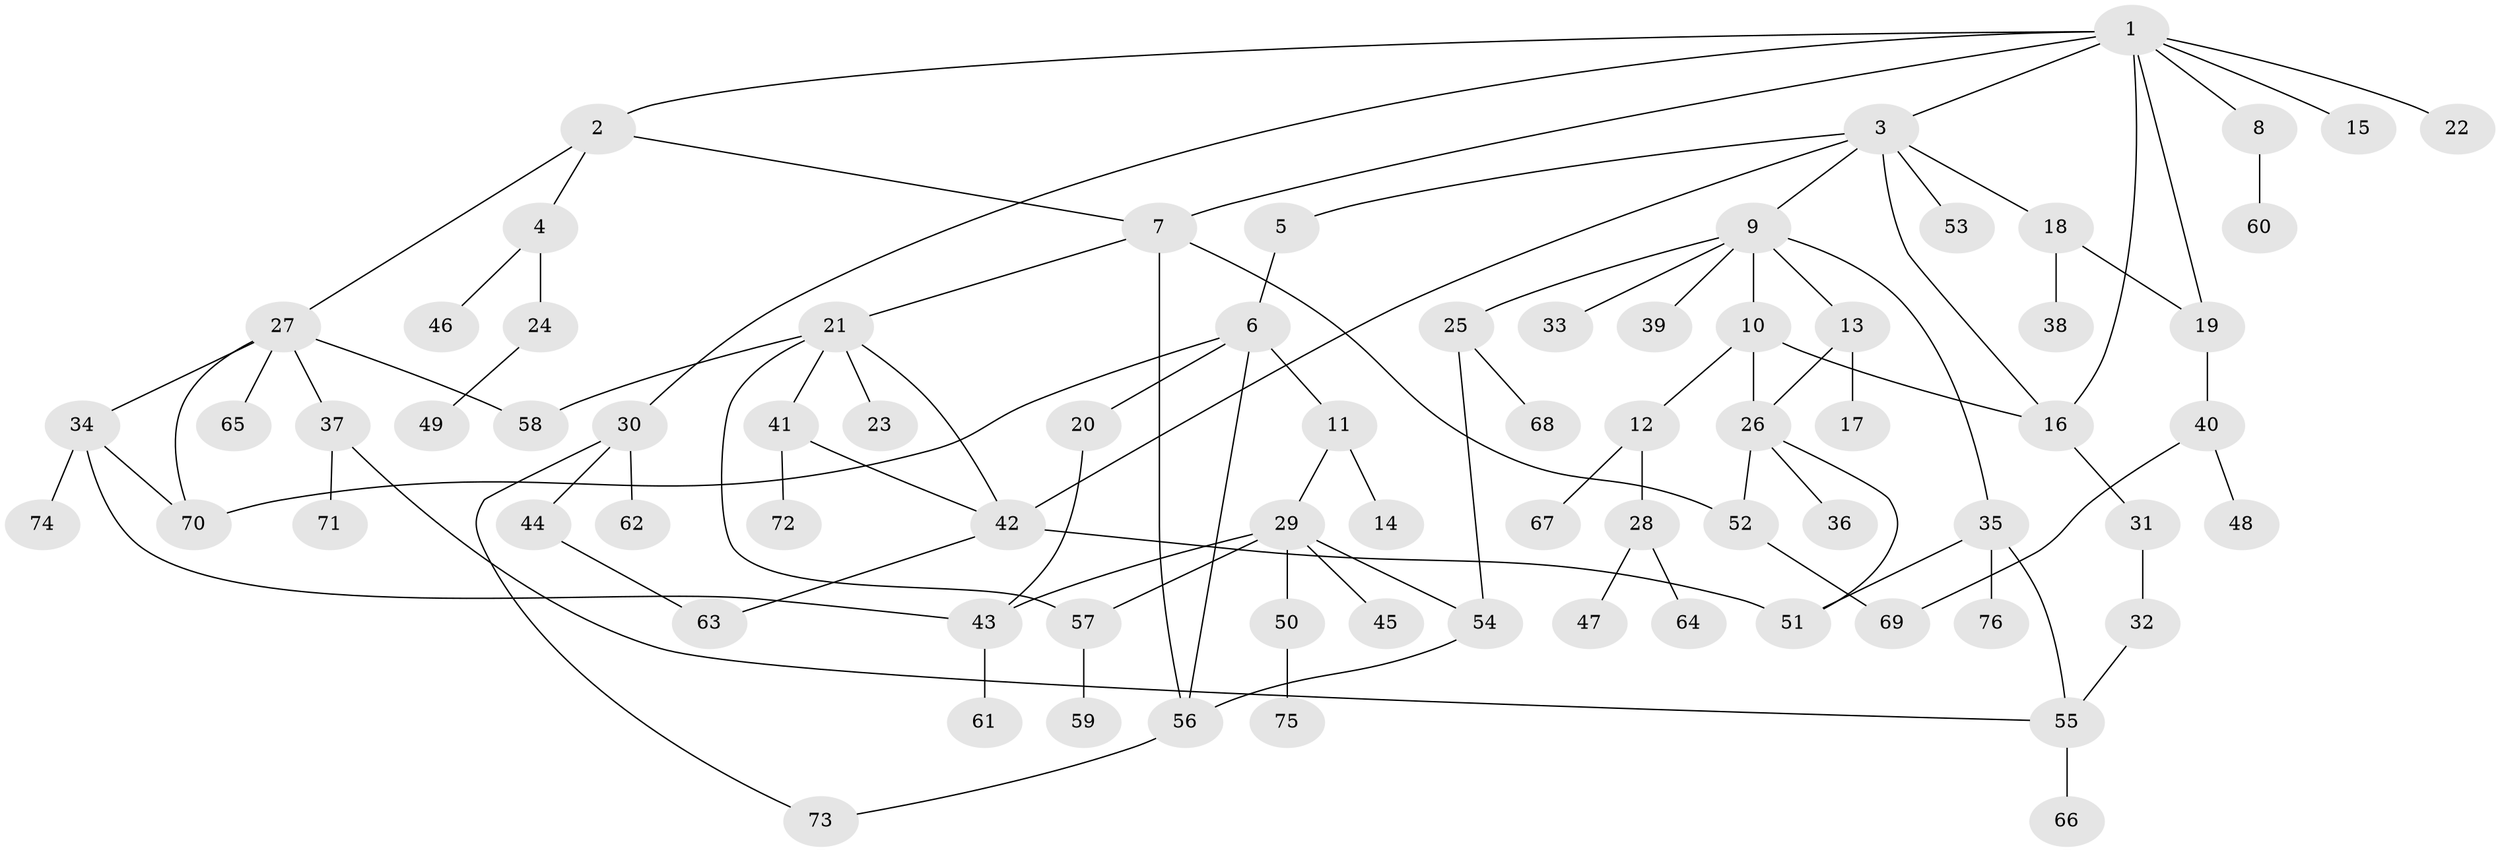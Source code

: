 // coarse degree distribution, {7: 0.07407407407407407, 4: 0.07407407407407407, 3: 0.14814814814814814, 2: 0.2222222222222222, 5: 0.018518518518518517, 1: 0.3888888888888889, 8: 0.037037037037037035, 6: 0.037037037037037035}
// Generated by graph-tools (version 1.1) at 2025/51/02/27/25 19:51:40]
// undirected, 76 vertices, 99 edges
graph export_dot {
graph [start="1"]
  node [color=gray90,style=filled];
  1;
  2;
  3;
  4;
  5;
  6;
  7;
  8;
  9;
  10;
  11;
  12;
  13;
  14;
  15;
  16;
  17;
  18;
  19;
  20;
  21;
  22;
  23;
  24;
  25;
  26;
  27;
  28;
  29;
  30;
  31;
  32;
  33;
  34;
  35;
  36;
  37;
  38;
  39;
  40;
  41;
  42;
  43;
  44;
  45;
  46;
  47;
  48;
  49;
  50;
  51;
  52;
  53;
  54;
  55;
  56;
  57;
  58;
  59;
  60;
  61;
  62;
  63;
  64;
  65;
  66;
  67;
  68;
  69;
  70;
  71;
  72;
  73;
  74;
  75;
  76;
  1 -- 2;
  1 -- 3;
  1 -- 8;
  1 -- 15;
  1 -- 22;
  1 -- 30;
  1 -- 16;
  1 -- 19;
  1 -- 7;
  2 -- 4;
  2 -- 7;
  2 -- 27;
  3 -- 5;
  3 -- 9;
  3 -- 16;
  3 -- 18;
  3 -- 53;
  3 -- 42;
  4 -- 24;
  4 -- 46;
  5 -- 6;
  6 -- 11;
  6 -- 20;
  6 -- 70;
  6 -- 56;
  7 -- 21;
  7 -- 52;
  7 -- 56;
  8 -- 60;
  9 -- 10;
  9 -- 13;
  9 -- 25;
  9 -- 33;
  9 -- 35;
  9 -- 39;
  10 -- 12;
  10 -- 26;
  10 -- 16;
  11 -- 14;
  11 -- 29;
  12 -- 28;
  12 -- 67;
  13 -- 17;
  13 -- 26;
  16 -- 31;
  18 -- 19;
  18 -- 38;
  19 -- 40;
  20 -- 43;
  21 -- 23;
  21 -- 41;
  21 -- 42;
  21 -- 57;
  21 -- 58;
  24 -- 49;
  25 -- 54;
  25 -- 68;
  26 -- 36;
  26 -- 51;
  26 -- 52;
  27 -- 34;
  27 -- 37;
  27 -- 58;
  27 -- 65;
  27 -- 70;
  28 -- 47;
  28 -- 64;
  29 -- 45;
  29 -- 50;
  29 -- 57;
  29 -- 43;
  29 -- 54;
  30 -- 44;
  30 -- 62;
  30 -- 73;
  31 -- 32;
  32 -- 55;
  34 -- 43;
  34 -- 74;
  34 -- 70;
  35 -- 55;
  35 -- 76;
  35 -- 51;
  37 -- 71;
  37 -- 55;
  40 -- 48;
  40 -- 69;
  41 -- 72;
  41 -- 42;
  42 -- 51;
  42 -- 63;
  43 -- 61;
  44 -- 63;
  50 -- 75;
  52 -- 69;
  54 -- 56;
  55 -- 66;
  56 -- 73;
  57 -- 59;
}
